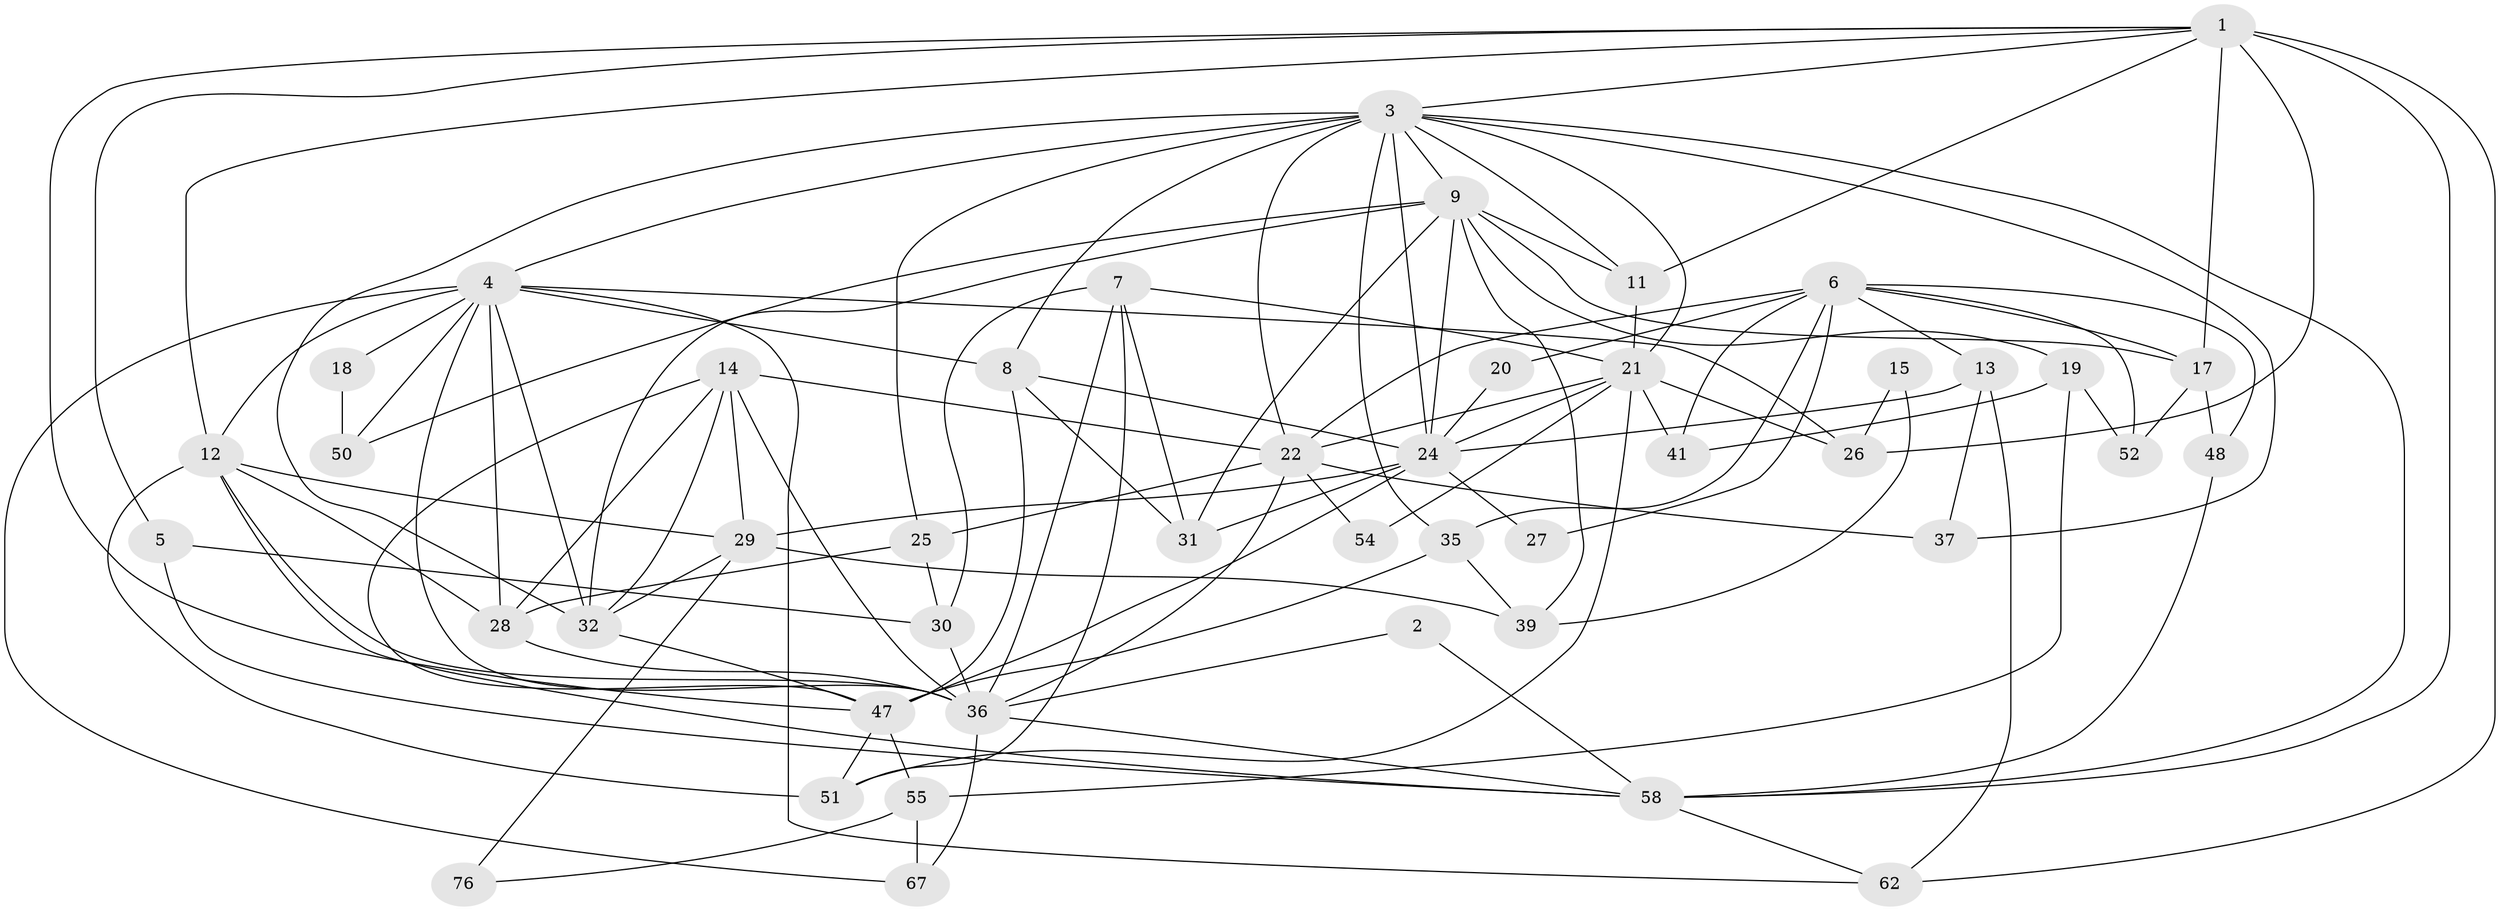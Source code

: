 // original degree distribution, {7: 0.05263157894736842, 2: 0.23684210526315788, 5: 0.17105263157894737, 3: 0.17105263157894737, 6: 0.13157894736842105, 4: 0.2236842105263158, 8: 0.013157894736842105}
// Generated by graph-tools (version 1.1) at 2025/19/03/04/25 18:19:00]
// undirected, 45 vertices, 116 edges
graph export_dot {
graph [start="1"]
  node [color=gray90,style=filled];
  1 [super="+44+16+46"];
  2;
  3 [super="+43+53"];
  4 [super="+61+72+33"];
  5;
  6 [super="+10"];
  7;
  8;
  9 [super="+23+45"];
  11 [super="+38"];
  12;
  13;
  14 [super="+56"];
  15;
  17;
  18;
  19 [super="+71"];
  20;
  21 [super="+34"];
  22 [super="+68"];
  24 [super="+66+74+59"];
  25 [super="+42"];
  26 [super="+40"];
  27;
  28;
  29;
  30;
  31 [super="+49"];
  32;
  35;
  36 [super="+69+60"];
  37;
  39;
  41;
  47;
  48;
  50;
  51;
  52;
  54;
  55;
  58 [super="+75+63"];
  62;
  67;
  76;
  1 -- 62;
  1 -- 5;
  1 -- 11;
  1 -- 58;
  1 -- 12;
  1 -- 17;
  1 -- 47;
  1 -- 26;
  1 -- 3;
  2 -- 36;
  2 -- 58;
  3 -- 4;
  3 -- 25;
  3 -- 32;
  3 -- 35;
  3 -- 24 [weight=2];
  3 -- 37;
  3 -- 8;
  3 -- 58;
  3 -- 22;
  3 -- 21;
  3 -- 9;
  3 -- 11;
  4 -- 62;
  4 -- 67;
  4 -- 26 [weight=2];
  4 -- 12;
  4 -- 28 [weight=2];
  4 -- 36;
  4 -- 32;
  4 -- 18;
  4 -- 50;
  4 -- 8;
  5 -- 30;
  5 -- 58;
  6 -- 17;
  6 -- 27;
  6 -- 41;
  6 -- 52;
  6 -- 48;
  6 -- 35;
  6 -- 20;
  6 -- 22;
  6 -- 13;
  7 -- 30;
  7 -- 51;
  7 -- 31;
  7 -- 36;
  7 -- 21;
  8 -- 47;
  8 -- 24;
  8 -- 31;
  9 -- 24 [weight=2];
  9 -- 17;
  9 -- 31;
  9 -- 50;
  9 -- 32;
  9 -- 19;
  9 -- 39;
  9 -- 11;
  11 -- 21;
  12 -- 51;
  12 -- 29;
  12 -- 28;
  12 -- 36;
  12 -- 58;
  13 -- 37;
  13 -- 62;
  13 -- 24;
  14 -- 36;
  14 -- 22;
  14 -- 32;
  14 -- 28;
  14 -- 29;
  14 -- 47;
  15 -- 39;
  15 -- 26;
  17 -- 48;
  17 -- 52;
  18 -- 50;
  19 -- 52;
  19 -- 41;
  19 -- 55;
  20 -- 24;
  21 -- 41;
  21 -- 54;
  21 -- 51;
  21 -- 22;
  21 -- 24;
  21 -- 26;
  22 -- 37;
  22 -- 54;
  22 -- 25;
  22 -- 36;
  24 -- 29;
  24 -- 27;
  24 -- 47;
  24 -- 31;
  25 -- 30;
  25 -- 28;
  28 -- 36;
  29 -- 32;
  29 -- 39;
  29 -- 76;
  30 -- 36;
  32 -- 47;
  35 -- 47;
  35 -- 39;
  36 -- 67;
  36 -- 58;
  47 -- 51;
  47 -- 55;
  48 -- 58;
  55 -- 67;
  55 -- 76;
  58 -- 62;
}
